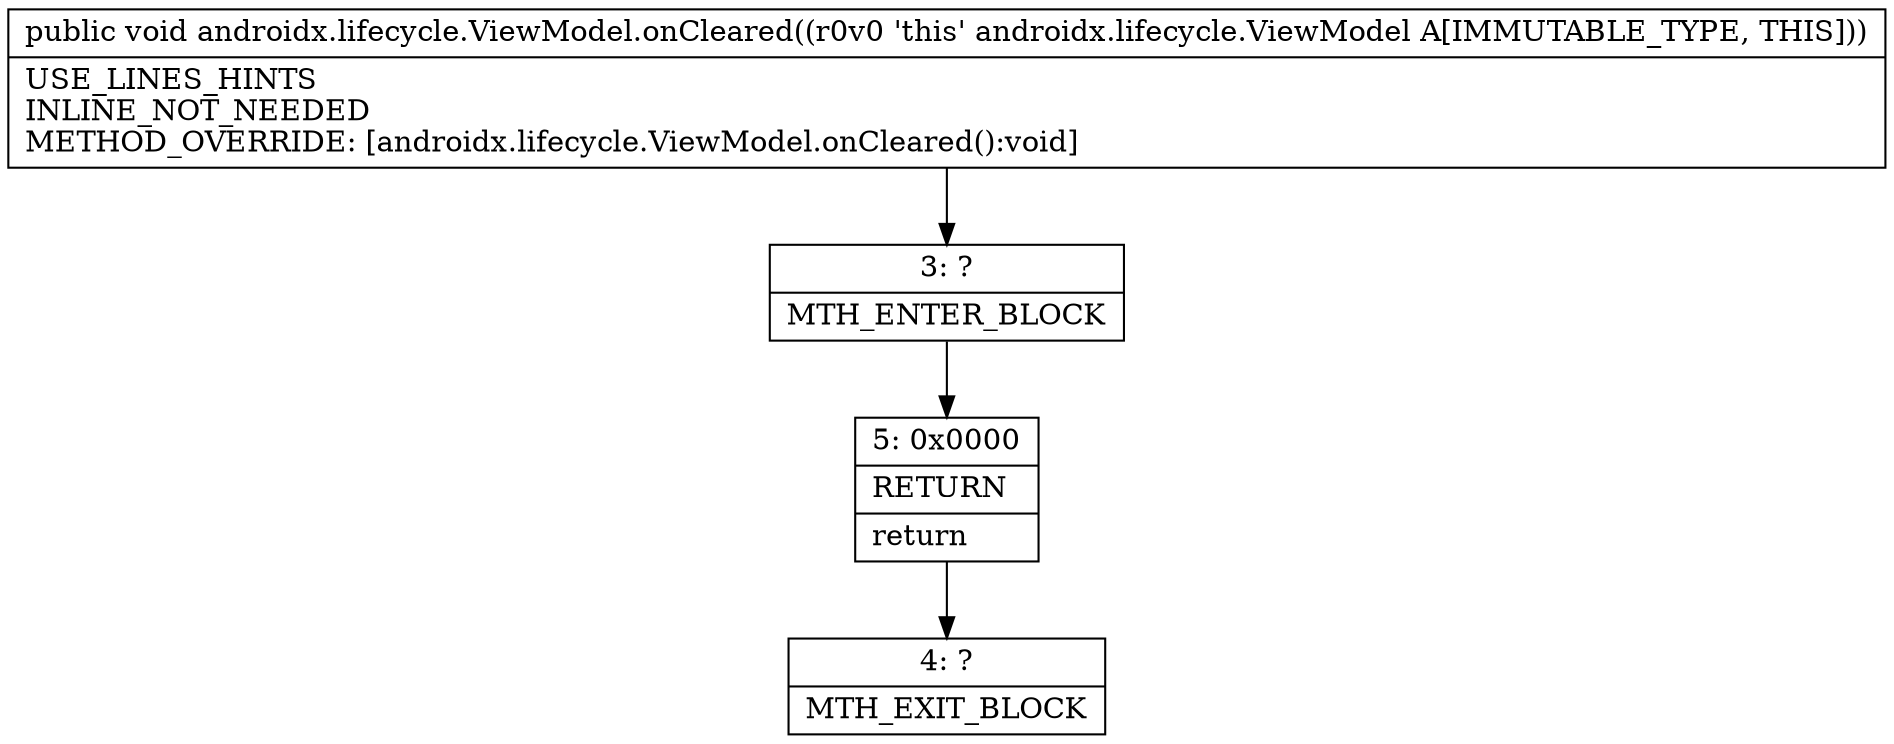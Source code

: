 digraph "CFG forandroidx.lifecycle.ViewModel.onCleared()V" {
Node_3 [shape=record,label="{3\:\ ?|MTH_ENTER_BLOCK\l}"];
Node_5 [shape=record,label="{5\:\ 0x0000|RETURN\l|return\l}"];
Node_4 [shape=record,label="{4\:\ ?|MTH_EXIT_BLOCK\l}"];
MethodNode[shape=record,label="{public void androidx.lifecycle.ViewModel.onCleared((r0v0 'this' androidx.lifecycle.ViewModel A[IMMUTABLE_TYPE, THIS]))  | USE_LINES_HINTS\lINLINE_NOT_NEEDED\lMETHOD_OVERRIDE: [androidx.lifecycle.ViewModel.onCleared():void]\l}"];
MethodNode -> Node_3;Node_3 -> Node_5;
Node_5 -> Node_4;
}

